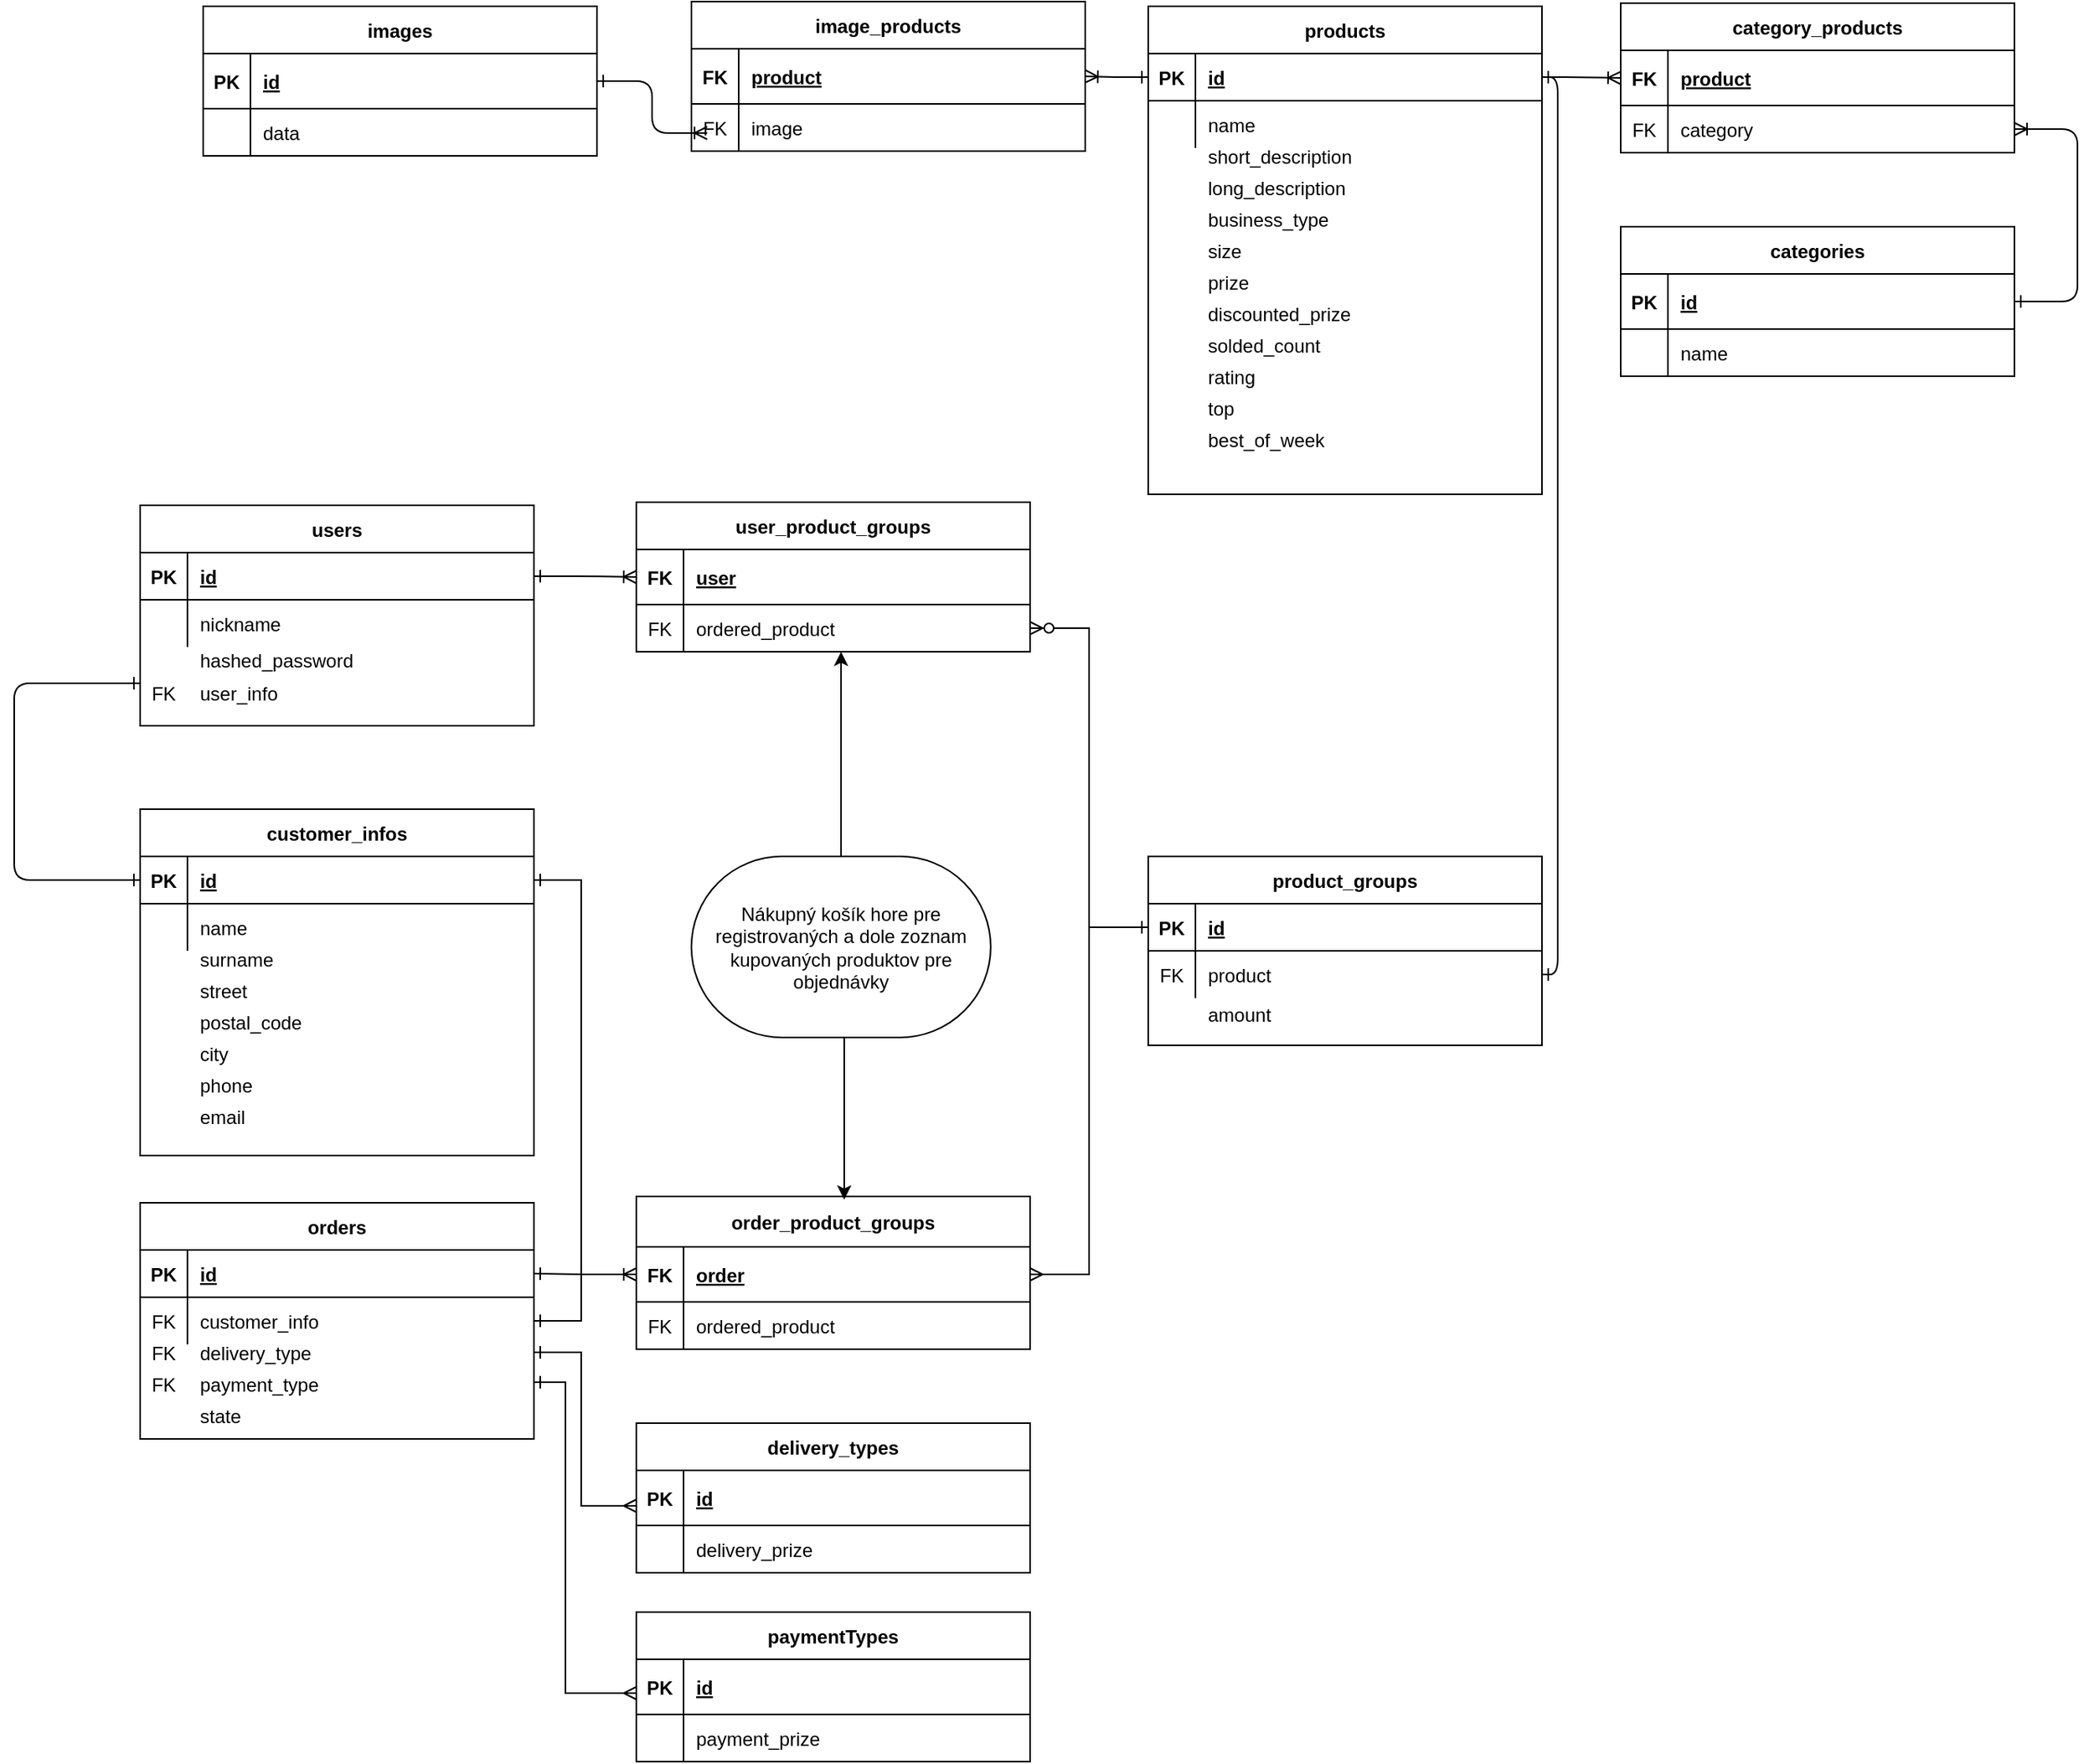 <mxfile version="15.7.0" type="device"><diagram id="R2lEEEUBdFMjLlhIrx00" name="Page-1"><mxGraphModel dx="1662" dy="1805" grid="1" gridSize="10" guides="1" tooltips="1" connect="1" arrows="1" fold="1" page="1" pageScale="1" pageWidth="850" pageHeight="1100" math="0" shadow="0" extFonts="Permanent Marker^https://fonts.googleapis.com/css?family=Permanent+Marker"><root><mxCell id="0"/><mxCell id="1" parent="0"/><mxCell id="MlKI-PY4w5J5427PqPqu-26" value="" style="edgeStyle=elbowEdgeStyle;endArrow=ERoneToMany;startArrow=ERone;endFill=0;startFill=0;exitX=1;exitY=0.5;exitDx=0;exitDy=0;entryX=0;entryY=0.5;entryDx=0;entryDy=0;" parent="1" source="C-vyLk0tnHw3VtMMgP7b-24" target="MlKI-PY4w5J5427PqPqu-107" edge="1"><mxGeometry width="100" height="100" relative="1" as="geometry"><mxPoint x="400" y="280" as="sourcePoint"/><mxPoint x="370" y="330" as="targetPoint"/></mxGeometry></mxCell><mxCell id="MlKI-PY4w5J5427PqPqu-77" value="" style="group" parent="1" vertex="1" connectable="0"><mxGeometry x="790" y="-160" width="470" height="355" as="geometry"/></mxCell><mxCell id="MlKI-PY4w5J5427PqPqu-37" value="products" style="shape=table;startSize=30;container=1;collapsible=1;childLayout=tableLayout;fixedRows=1;rowLines=0;fontStyle=1;align=center;resizeLast=1;" parent="MlKI-PY4w5J5427PqPqu-77" vertex="1"><mxGeometry width="250" height="310" as="geometry"/></mxCell><mxCell id="MlKI-PY4w5J5427PqPqu-38" value="" style="shape=partialRectangle;collapsible=0;dropTarget=0;pointerEvents=0;fillColor=none;points=[[0,0.5],[1,0.5]];portConstraint=eastwest;top=0;left=0;right=0;bottom=1;" parent="MlKI-PY4w5J5427PqPqu-37" vertex="1"><mxGeometry y="30" width="250" height="30" as="geometry"/></mxCell><mxCell id="MlKI-PY4w5J5427PqPqu-39" value="PK" style="shape=partialRectangle;overflow=hidden;connectable=0;fillColor=none;top=0;left=0;bottom=0;right=0;fontStyle=1;" parent="MlKI-PY4w5J5427PqPqu-38" vertex="1"><mxGeometry width="30" height="30" as="geometry"><mxRectangle width="30" height="30" as="alternateBounds"/></mxGeometry></mxCell><mxCell id="MlKI-PY4w5J5427PqPqu-40" value="id" style="shape=partialRectangle;overflow=hidden;connectable=0;fillColor=none;top=0;left=0;bottom=0;right=0;align=left;spacingLeft=6;fontStyle=5;" parent="MlKI-PY4w5J5427PqPqu-38" vertex="1"><mxGeometry x="30" width="220" height="30" as="geometry"><mxRectangle width="220" height="30" as="alternateBounds"/></mxGeometry></mxCell><mxCell id="MlKI-PY4w5J5427PqPqu-41" value="" style="shape=partialRectangle;collapsible=0;dropTarget=0;pointerEvents=0;fillColor=none;points=[[0,0.5],[1,0.5]];portConstraint=eastwest;top=0;left=0;right=0;bottom=0;" parent="MlKI-PY4w5J5427PqPqu-37" vertex="1"><mxGeometry y="60" width="250" height="30" as="geometry"/></mxCell><mxCell id="MlKI-PY4w5J5427PqPqu-42" value="" style="shape=partialRectangle;overflow=hidden;connectable=0;fillColor=none;top=0;left=0;bottom=0;right=0;" parent="MlKI-PY4w5J5427PqPqu-41" vertex="1"><mxGeometry width="30" height="30" as="geometry"><mxRectangle width="30" height="30" as="alternateBounds"/></mxGeometry></mxCell><mxCell id="MlKI-PY4w5J5427PqPqu-43" value="name" style="shape=partialRectangle;overflow=hidden;connectable=0;fillColor=none;top=0;left=0;bottom=0;right=0;align=left;spacingLeft=6;" parent="MlKI-PY4w5J5427PqPqu-41" vertex="1"><mxGeometry x="30" width="220" height="30" as="geometry"><mxRectangle width="220" height="30" as="alternateBounds"/></mxGeometry></mxCell><mxCell id="MlKI-PY4w5J5427PqPqu-44" value="" style="shape=partialRectangle;collapsible=0;dropTarget=0;pointerEvents=0;fillColor=none;points=[[0,0.5],[1,0.5]];portConstraint=eastwest;top=0;left=0;right=0;bottom=0;" parent="MlKI-PY4w5J5427PqPqu-77" vertex="1"><mxGeometry y="80" width="250" height="30" as="geometry"/></mxCell><mxCell id="MlKI-PY4w5J5427PqPqu-45" value="" style="shape=partialRectangle;overflow=hidden;connectable=0;fillColor=none;top=0;left=0;bottom=0;right=0;" parent="MlKI-PY4w5J5427PqPqu-44" vertex="1"><mxGeometry width="30" height="30" as="geometry"><mxRectangle width="30" height="30" as="alternateBounds"/></mxGeometry></mxCell><mxCell id="MlKI-PY4w5J5427PqPqu-46" value="short_description" style="shape=partialRectangle;overflow=hidden;connectable=0;fillColor=none;top=0;left=0;bottom=0;right=0;align=left;spacingLeft=6;" parent="MlKI-PY4w5J5427PqPqu-44" vertex="1"><mxGeometry x="30" width="220" height="30" as="geometry"><mxRectangle width="220" height="30" as="alternateBounds"/></mxGeometry></mxCell><mxCell id="MlKI-PY4w5J5427PqPqu-47" value="" style="shape=partialRectangle;collapsible=0;dropTarget=0;pointerEvents=0;fillColor=none;points=[[0,0.5],[1,0.5]];portConstraint=eastwest;top=0;left=0;right=0;bottom=0;" parent="MlKI-PY4w5J5427PqPqu-77" vertex="1"><mxGeometry y="100" width="250" height="30" as="geometry"/></mxCell><mxCell id="MlKI-PY4w5J5427PqPqu-48" value="" style="shape=partialRectangle;overflow=hidden;connectable=0;fillColor=none;top=0;left=0;bottom=0;right=0;" parent="MlKI-PY4w5J5427PqPqu-47" vertex="1"><mxGeometry width="30" height="30" as="geometry"><mxRectangle width="30" height="30" as="alternateBounds"/></mxGeometry></mxCell><mxCell id="MlKI-PY4w5J5427PqPqu-49" value="long_description" style="shape=partialRectangle;overflow=hidden;connectable=0;fillColor=none;top=0;left=0;bottom=0;right=0;align=left;spacingLeft=6;" parent="MlKI-PY4w5J5427PqPqu-47" vertex="1"><mxGeometry x="30" width="220" height="30" as="geometry"><mxRectangle width="220" height="30" as="alternateBounds"/></mxGeometry></mxCell><mxCell id="MlKI-PY4w5J5427PqPqu-50" value="" style="shape=partialRectangle;collapsible=0;dropTarget=0;pointerEvents=0;fillColor=none;points=[[0,0.5],[1,0.5]];portConstraint=eastwest;top=0;left=0;right=0;bottom=0;" parent="MlKI-PY4w5J5427PqPqu-77" vertex="1"><mxGeometry y="120" width="250" height="30" as="geometry"/></mxCell><mxCell id="MlKI-PY4w5J5427PqPqu-51" value="" style="shape=partialRectangle;overflow=hidden;connectable=0;fillColor=none;top=0;left=0;bottom=0;right=0;" parent="MlKI-PY4w5J5427PqPqu-50" vertex="1"><mxGeometry width="30" height="30" as="geometry"><mxRectangle width="30" height="30" as="alternateBounds"/></mxGeometry></mxCell><mxCell id="MlKI-PY4w5J5427PqPqu-52" value="business_type" style="shape=partialRectangle;overflow=hidden;connectable=0;fillColor=none;top=0;left=0;bottom=0;right=0;align=left;spacingLeft=6;" parent="MlKI-PY4w5J5427PqPqu-50" vertex="1"><mxGeometry x="30" width="220" height="30" as="geometry"><mxRectangle width="220" height="30" as="alternateBounds"/></mxGeometry></mxCell><mxCell id="MlKI-PY4w5J5427PqPqu-53" value="" style="shape=partialRectangle;collapsible=0;dropTarget=0;pointerEvents=0;fillColor=none;points=[[0,0.5],[1,0.5]];portConstraint=eastwest;top=0;left=0;right=0;bottom=0;" parent="MlKI-PY4w5J5427PqPqu-77" vertex="1"><mxGeometry y="140" width="250" height="30" as="geometry"/></mxCell><mxCell id="MlKI-PY4w5J5427PqPqu-54" value="" style="shape=partialRectangle;overflow=hidden;connectable=0;fillColor=none;top=0;left=0;bottom=0;right=0;" parent="MlKI-PY4w5J5427PqPqu-53" vertex="1"><mxGeometry width="30" height="30" as="geometry"><mxRectangle width="30" height="30" as="alternateBounds"/></mxGeometry></mxCell><mxCell id="MlKI-PY4w5J5427PqPqu-55" value="size" style="shape=partialRectangle;overflow=hidden;connectable=0;fillColor=none;top=0;left=0;bottom=0;right=0;align=left;spacingLeft=6;" parent="MlKI-PY4w5J5427PqPqu-53" vertex="1"><mxGeometry x="30" width="220" height="30" as="geometry"><mxRectangle width="220" height="30" as="alternateBounds"/></mxGeometry></mxCell><mxCell id="MlKI-PY4w5J5427PqPqu-56" value="" style="shape=partialRectangle;collapsible=0;dropTarget=0;pointerEvents=0;fillColor=none;points=[[0,0.5],[1,0.5]];portConstraint=eastwest;top=0;left=0;right=0;bottom=0;" parent="MlKI-PY4w5J5427PqPqu-77" vertex="1"><mxGeometry y="160" width="250" height="30" as="geometry"/></mxCell><mxCell id="MlKI-PY4w5J5427PqPqu-57" value="" style="shape=partialRectangle;overflow=hidden;connectable=0;fillColor=none;top=0;left=0;bottom=0;right=0;" parent="MlKI-PY4w5J5427PqPqu-56" vertex="1"><mxGeometry width="30" height="30" as="geometry"><mxRectangle width="30" height="30" as="alternateBounds"/></mxGeometry></mxCell><mxCell id="MlKI-PY4w5J5427PqPqu-58" value="prize" style="shape=partialRectangle;overflow=hidden;connectable=0;fillColor=none;top=0;left=0;bottom=0;right=0;align=left;spacingLeft=6;" parent="MlKI-PY4w5J5427PqPqu-56" vertex="1"><mxGeometry x="30" width="220" height="30" as="geometry"><mxRectangle width="220" height="30" as="alternateBounds"/></mxGeometry></mxCell><mxCell id="MlKI-PY4w5J5427PqPqu-59" value="" style="shape=partialRectangle;collapsible=0;dropTarget=0;pointerEvents=0;fillColor=none;points=[[0,0.5],[1,0.5]];portConstraint=eastwest;top=0;left=0;right=0;bottom=0;" parent="MlKI-PY4w5J5427PqPqu-77" vertex="1"><mxGeometry y="180" width="250" height="30" as="geometry"/></mxCell><mxCell id="MlKI-PY4w5J5427PqPqu-60" value="" style="shape=partialRectangle;overflow=hidden;connectable=0;fillColor=none;top=0;left=0;bottom=0;right=0;" parent="MlKI-PY4w5J5427PqPqu-59" vertex="1"><mxGeometry width="30" height="30" as="geometry"><mxRectangle width="30" height="30" as="alternateBounds"/></mxGeometry></mxCell><mxCell id="MlKI-PY4w5J5427PqPqu-61" value="discounted_prize" style="shape=partialRectangle;overflow=hidden;connectable=0;fillColor=none;top=0;left=0;bottom=0;right=0;align=left;spacingLeft=6;" parent="MlKI-PY4w5J5427PqPqu-59" vertex="1"><mxGeometry x="30" width="220" height="30" as="geometry"><mxRectangle width="220" height="30" as="alternateBounds"/></mxGeometry></mxCell><mxCell id="MlKI-PY4w5J5427PqPqu-62" value="" style="shape=partialRectangle;collapsible=0;dropTarget=0;pointerEvents=0;fillColor=none;points=[[0,0.5],[1,0.5]];portConstraint=eastwest;top=0;left=0;right=0;bottom=0;" parent="MlKI-PY4w5J5427PqPqu-77" vertex="1"><mxGeometry y="200" width="250" height="30" as="geometry"/></mxCell><mxCell id="MlKI-PY4w5J5427PqPqu-63" value="" style="shape=partialRectangle;overflow=hidden;connectable=0;fillColor=none;top=0;left=0;bottom=0;right=0;" parent="MlKI-PY4w5J5427PqPqu-62" vertex="1"><mxGeometry width="30" height="30" as="geometry"><mxRectangle width="30" height="30" as="alternateBounds"/></mxGeometry></mxCell><mxCell id="MlKI-PY4w5J5427PqPqu-64" value="solded_count" style="shape=partialRectangle;overflow=hidden;connectable=0;fillColor=none;top=0;left=0;bottom=0;right=0;align=left;spacingLeft=6;" parent="MlKI-PY4w5J5427PqPqu-62" vertex="1"><mxGeometry x="30" width="220" height="30" as="geometry"><mxRectangle width="220" height="30" as="alternateBounds"/></mxGeometry></mxCell><mxCell id="MlKI-PY4w5J5427PqPqu-65" value="" style="shape=partialRectangle;collapsible=0;dropTarget=0;pointerEvents=0;fillColor=none;points=[[0,0.5],[1,0.5]];portConstraint=eastwest;top=0;left=0;right=0;bottom=0;" parent="MlKI-PY4w5J5427PqPqu-77" vertex="1"><mxGeometry y="220" width="250" height="30" as="geometry"/></mxCell><mxCell id="MlKI-PY4w5J5427PqPqu-66" value="" style="shape=partialRectangle;overflow=hidden;connectable=0;fillColor=none;top=0;left=0;bottom=0;right=0;" parent="MlKI-PY4w5J5427PqPqu-65" vertex="1"><mxGeometry width="30" height="30" as="geometry"><mxRectangle width="30" height="30" as="alternateBounds"/></mxGeometry></mxCell><mxCell id="MlKI-PY4w5J5427PqPqu-67" value="rating" style="shape=partialRectangle;overflow=hidden;connectable=0;fillColor=none;top=0;left=0;bottom=0;right=0;align=left;spacingLeft=6;" parent="MlKI-PY4w5J5427PqPqu-65" vertex="1"><mxGeometry x="30" width="220" height="30" as="geometry"><mxRectangle width="220" height="30" as="alternateBounds"/></mxGeometry></mxCell><mxCell id="MlKI-PY4w5J5427PqPqu-68" value="" style="shape=partialRectangle;collapsible=0;dropTarget=0;pointerEvents=0;fillColor=none;points=[[0,0.5],[1,0.5]];portConstraint=eastwest;top=0;left=0;right=0;bottom=0;" parent="MlKI-PY4w5J5427PqPqu-77" vertex="1"><mxGeometry y="240" width="250" height="30" as="geometry"/></mxCell><mxCell id="MlKI-PY4w5J5427PqPqu-69" value="" style="shape=partialRectangle;overflow=hidden;connectable=0;fillColor=none;top=0;left=0;bottom=0;right=0;" parent="MlKI-PY4w5J5427PqPqu-68" vertex="1"><mxGeometry width="30" height="30" as="geometry"><mxRectangle width="30" height="30" as="alternateBounds"/></mxGeometry></mxCell><mxCell id="MlKI-PY4w5J5427PqPqu-70" value="top" style="shape=partialRectangle;overflow=hidden;connectable=0;fillColor=none;top=0;left=0;bottom=0;right=0;align=left;spacingLeft=6;" parent="MlKI-PY4w5J5427PqPqu-68" vertex="1"><mxGeometry x="30" width="220" height="30" as="geometry"><mxRectangle width="220" height="30" as="alternateBounds"/></mxGeometry></mxCell><mxCell id="MlKI-PY4w5J5427PqPqu-71" value="" style="shape=partialRectangle;collapsible=0;dropTarget=0;pointerEvents=0;fillColor=none;points=[[0,0.5],[1,0.5]];portConstraint=eastwest;top=0;left=0;right=0;bottom=0;" parent="MlKI-PY4w5J5427PqPqu-77" vertex="1"><mxGeometry y="260" width="250" height="30" as="geometry"/></mxCell><mxCell id="MlKI-PY4w5J5427PqPqu-72" value="" style="shape=partialRectangle;overflow=hidden;connectable=0;fillColor=none;top=0;left=0;bottom=0;right=0;" parent="MlKI-PY4w5J5427PqPqu-71" vertex="1"><mxGeometry width="30" height="30" as="geometry"><mxRectangle width="30" height="30" as="alternateBounds"/></mxGeometry></mxCell><mxCell id="MlKI-PY4w5J5427PqPqu-73" value="best_of_week" style="shape=partialRectangle;overflow=hidden;connectable=0;fillColor=none;top=0;left=0;bottom=0;right=0;align=left;spacingLeft=6;" parent="MlKI-PY4w5J5427PqPqu-71" vertex="1"><mxGeometry x="30" width="220" height="30" as="geometry"><mxRectangle width="220" height="30" as="alternateBounds"/></mxGeometry></mxCell><mxCell id="MlKI-PY4w5J5427PqPqu-78" value="" style="group" parent="1" vertex="1" connectable="0"><mxGeometry x="150" y="350" width="250" height="220" as="geometry"/></mxCell><mxCell id="MlKI-PY4w5J5427PqPqu-1" value="customer_infos" style="shape=table;startSize=30;container=1;collapsible=1;childLayout=tableLayout;fixedRows=1;rowLines=0;fontStyle=1;align=center;resizeLast=1;" parent="MlKI-PY4w5J5427PqPqu-78" vertex="1"><mxGeometry width="250" height="220" as="geometry"/></mxCell><mxCell id="MlKI-PY4w5J5427PqPqu-2" value="" style="shape=partialRectangle;collapsible=0;dropTarget=0;pointerEvents=0;fillColor=none;points=[[0,0.5],[1,0.5]];portConstraint=eastwest;top=0;left=0;right=0;bottom=1;" parent="MlKI-PY4w5J5427PqPqu-1" vertex="1"><mxGeometry y="30" width="250" height="30" as="geometry"/></mxCell><mxCell id="MlKI-PY4w5J5427PqPqu-3" value="PK" style="shape=partialRectangle;overflow=hidden;connectable=0;fillColor=none;top=0;left=0;bottom=0;right=0;fontStyle=1;" parent="MlKI-PY4w5J5427PqPqu-2" vertex="1"><mxGeometry width="30" height="30" as="geometry"><mxRectangle width="30" height="30" as="alternateBounds"/></mxGeometry></mxCell><mxCell id="MlKI-PY4w5J5427PqPqu-4" value="id" style="shape=partialRectangle;overflow=hidden;connectable=0;fillColor=none;top=0;left=0;bottom=0;right=0;align=left;spacingLeft=6;fontStyle=5;" parent="MlKI-PY4w5J5427PqPqu-2" vertex="1"><mxGeometry x="30" width="220" height="30" as="geometry"><mxRectangle width="220" height="30" as="alternateBounds"/></mxGeometry></mxCell><mxCell id="MlKI-PY4w5J5427PqPqu-5" value="" style="shape=partialRectangle;collapsible=0;dropTarget=0;pointerEvents=0;fillColor=none;points=[[0,0.5],[1,0.5]];portConstraint=eastwest;top=0;left=0;right=0;bottom=0;" parent="MlKI-PY4w5J5427PqPqu-1" vertex="1"><mxGeometry y="60" width="250" height="30" as="geometry"/></mxCell><mxCell id="MlKI-PY4w5J5427PqPqu-6" value="" style="shape=partialRectangle;overflow=hidden;connectable=0;fillColor=none;top=0;left=0;bottom=0;right=0;" parent="MlKI-PY4w5J5427PqPqu-5" vertex="1"><mxGeometry width="30" height="30" as="geometry"><mxRectangle width="30" height="30" as="alternateBounds"/></mxGeometry></mxCell><mxCell id="MlKI-PY4w5J5427PqPqu-7" value="name" style="shape=partialRectangle;overflow=hidden;connectable=0;fillColor=none;top=0;left=0;bottom=0;right=0;align=left;spacingLeft=6;" parent="MlKI-PY4w5J5427PqPqu-5" vertex="1"><mxGeometry x="30" width="220" height="30" as="geometry"><mxRectangle width="220" height="30" as="alternateBounds"/></mxGeometry></mxCell><mxCell id="MlKI-PY4w5J5427PqPqu-8" value="surname" style="shape=partialRectangle;overflow=hidden;connectable=0;fillColor=none;top=0;left=0;bottom=0;right=0;align=left;spacingLeft=6;" parent="MlKI-PY4w5J5427PqPqu-78" vertex="1"><mxGeometry x="30" y="80" width="220" height="30" as="geometry"><mxRectangle width="220" height="30" as="alternateBounds"/></mxGeometry></mxCell><mxCell id="MlKI-PY4w5J5427PqPqu-9" value="street" style="shape=partialRectangle;overflow=hidden;connectable=0;fillColor=none;top=0;left=0;bottom=0;right=0;align=left;spacingLeft=6;" parent="MlKI-PY4w5J5427PqPqu-78" vertex="1"><mxGeometry x="30" y="100" width="220" height="30" as="geometry"><mxRectangle width="220" height="30" as="alternateBounds"/></mxGeometry></mxCell><mxCell id="MlKI-PY4w5J5427PqPqu-10" value="postal_code" style="shape=partialRectangle;overflow=hidden;connectable=0;fillColor=none;top=0;left=0;bottom=0;right=0;align=left;spacingLeft=6;" parent="MlKI-PY4w5J5427PqPqu-78" vertex="1"><mxGeometry x="30" y="120" width="220" height="30" as="geometry"><mxRectangle width="220" height="30" as="alternateBounds"/></mxGeometry></mxCell><mxCell id="MlKI-PY4w5J5427PqPqu-11" value="city" style="shape=partialRectangle;overflow=hidden;connectable=0;fillColor=none;top=0;left=0;bottom=0;right=0;align=left;spacingLeft=6;" parent="MlKI-PY4w5J5427PqPqu-78" vertex="1"><mxGeometry x="30" y="140" width="220" height="30" as="geometry"><mxRectangle width="220" height="30" as="alternateBounds"/></mxGeometry></mxCell><mxCell id="MlKI-PY4w5J5427PqPqu-12" value="phone" style="shape=partialRectangle;overflow=hidden;connectable=0;fillColor=none;top=0;left=0;bottom=0;right=0;align=left;spacingLeft=6;" parent="MlKI-PY4w5J5427PqPqu-78" vertex="1"><mxGeometry x="30" y="160" width="220" height="30" as="geometry"><mxRectangle width="220" height="30" as="alternateBounds"/></mxGeometry></mxCell><mxCell id="MlKI-PY4w5J5427PqPqu-13" value="email" style="shape=partialRectangle;overflow=hidden;connectable=0;fillColor=none;top=0;left=0;bottom=0;right=0;align=left;spacingLeft=6;" parent="MlKI-PY4w5J5427PqPqu-78" vertex="1"><mxGeometry x="30" y="180" width="220" height="30" as="geometry"><mxRectangle width="220" height="30" as="alternateBounds"/></mxGeometry></mxCell><mxCell id="MlKI-PY4w5J5427PqPqu-79" value="" style="group" parent="1" vertex="1" connectable="0"><mxGeometry x="150" y="157" width="250" height="170" as="geometry"/></mxCell><mxCell id="C-vyLk0tnHw3VtMMgP7b-23" value="users" style="shape=table;startSize=30;container=1;collapsible=1;childLayout=tableLayout;fixedRows=1;rowLines=0;fontStyle=1;align=center;resizeLast=1;" parent="MlKI-PY4w5J5427PqPqu-79" vertex="1"><mxGeometry width="250" height="140" as="geometry"/></mxCell><mxCell id="C-vyLk0tnHw3VtMMgP7b-24" value="" style="shape=partialRectangle;collapsible=0;dropTarget=0;pointerEvents=0;fillColor=none;points=[[0,0.5],[1,0.5]];portConstraint=eastwest;top=0;left=0;right=0;bottom=1;" parent="C-vyLk0tnHw3VtMMgP7b-23" vertex="1"><mxGeometry y="30" width="250" height="30" as="geometry"/></mxCell><mxCell id="C-vyLk0tnHw3VtMMgP7b-25" value="PK" style="shape=partialRectangle;overflow=hidden;connectable=0;fillColor=none;top=0;left=0;bottom=0;right=0;fontStyle=1;" parent="C-vyLk0tnHw3VtMMgP7b-24" vertex="1"><mxGeometry width="30" height="30" as="geometry"><mxRectangle width="30" height="30" as="alternateBounds"/></mxGeometry></mxCell><mxCell id="C-vyLk0tnHw3VtMMgP7b-26" value="id" style="shape=partialRectangle;overflow=hidden;connectable=0;fillColor=none;top=0;left=0;bottom=0;right=0;align=left;spacingLeft=6;fontStyle=5;" parent="C-vyLk0tnHw3VtMMgP7b-24" vertex="1"><mxGeometry x="30" width="220" height="30" as="geometry"><mxRectangle width="220" height="30" as="alternateBounds"/></mxGeometry></mxCell><mxCell id="C-vyLk0tnHw3VtMMgP7b-27" value="" style="shape=partialRectangle;collapsible=0;dropTarget=0;pointerEvents=0;fillColor=none;points=[[0,0.5],[1,0.5]];portConstraint=eastwest;top=0;left=0;right=0;bottom=0;" parent="C-vyLk0tnHw3VtMMgP7b-23" vertex="1"><mxGeometry y="60" width="250" height="30" as="geometry"/></mxCell><mxCell id="C-vyLk0tnHw3VtMMgP7b-28" value="" style="shape=partialRectangle;overflow=hidden;connectable=0;fillColor=none;top=0;left=0;bottom=0;right=0;" parent="C-vyLk0tnHw3VtMMgP7b-27" vertex="1"><mxGeometry width="30" height="30" as="geometry"><mxRectangle width="30" height="30" as="alternateBounds"/></mxGeometry></mxCell><mxCell id="C-vyLk0tnHw3VtMMgP7b-29" value="nickname" style="shape=partialRectangle;overflow=hidden;connectable=0;fillColor=none;top=0;left=0;bottom=0;right=0;align=left;spacingLeft=6;" parent="C-vyLk0tnHw3VtMMgP7b-27" vertex="1"><mxGeometry x="30" width="220" height="30" as="geometry"><mxRectangle width="220" height="30" as="alternateBounds"/></mxGeometry></mxCell><mxCell id="MlKI-PY4w5J5427PqPqu-14" value="hashed_password" style="shape=partialRectangle;overflow=hidden;connectable=0;fillColor=none;top=0;left=0;bottom=0;right=0;align=left;spacingLeft=6;" parent="MlKI-PY4w5J5427PqPqu-79" vertex="1"><mxGeometry x="30" y="83" width="220" height="30" as="geometry"><mxRectangle width="220" height="30" as="alternateBounds"/></mxGeometry></mxCell><mxCell id="MlKI-PY4w5J5427PqPqu-15" value="user_info" style="shape=partialRectangle;overflow=hidden;connectable=0;fillColor=none;top=0;left=0;bottom=0;right=0;align=left;spacingLeft=6;" parent="MlKI-PY4w5J5427PqPqu-79" vertex="1"><mxGeometry x="30" y="104" width="220" height="30" as="geometry"><mxRectangle width="220" height="30" as="alternateBounds"/></mxGeometry></mxCell><mxCell id="MlKI-PY4w5J5427PqPqu-17" value="FK" style="shape=partialRectangle;overflow=hidden;connectable=0;fillColor=none;top=0;left=0;bottom=0;right=0;" parent="MlKI-PY4w5J5427PqPqu-79" vertex="1"><mxGeometry y="104" width="30" height="30" as="geometry"><mxRectangle width="30" height="30" as="alternateBounds"/></mxGeometry></mxCell><mxCell id="MlKI-PY4w5J5427PqPqu-82" value="" style="edgeStyle=orthogonalEdgeStyle;endArrow=ERone;startArrow=ERone;endFill=0;startFill=0;entryX=1;entryY=0.5;entryDx=0;entryDy=0;exitX=1;exitY=0.5;exitDx=0;exitDy=0;" parent="1" source="MlKI-PY4w5J5427PqPqu-31" target="MlKI-PY4w5J5427PqPqu-38" edge="1"><mxGeometry width="100" height="100" relative="1" as="geometry"><mxPoint x="1394" y="340" as="sourcePoint"/><mxPoint x="1120" y="280" as="targetPoint"/></mxGeometry></mxCell><mxCell id="MlKI-PY4w5J5427PqPqu-83" value="" style="group" parent="1" vertex="1" connectable="0"><mxGeometry x="150" y="570" width="260" height="240" as="geometry"/></mxCell><mxCell id="MlKI-PY4w5J5427PqPqu-84" value="orders" style="shape=table;startSize=30;container=1;collapsible=1;childLayout=tableLayout;fixedRows=1;rowLines=0;fontStyle=1;align=center;resizeLast=1;" parent="MlKI-PY4w5J5427PqPqu-83" vertex="1"><mxGeometry y="30" width="250" height="150" as="geometry"/></mxCell><mxCell id="MlKI-PY4w5J5427PqPqu-85" value="" style="shape=partialRectangle;collapsible=0;dropTarget=0;pointerEvents=0;fillColor=none;points=[[0,0.5],[1,0.5]];portConstraint=eastwest;top=0;left=0;right=0;bottom=1;" parent="MlKI-PY4w5J5427PqPqu-84" vertex="1"><mxGeometry y="30" width="250" height="30" as="geometry"/></mxCell><mxCell id="MlKI-PY4w5J5427PqPqu-86" value="PK" style="shape=partialRectangle;overflow=hidden;connectable=0;fillColor=none;top=0;left=0;bottom=0;right=0;fontStyle=1;" parent="MlKI-PY4w5J5427PqPqu-85" vertex="1"><mxGeometry width="30" height="30" as="geometry"><mxRectangle width="30" height="30" as="alternateBounds"/></mxGeometry></mxCell><mxCell id="MlKI-PY4w5J5427PqPqu-87" value="id" style="shape=partialRectangle;overflow=hidden;connectable=0;fillColor=none;top=0;left=0;bottom=0;right=0;align=left;spacingLeft=6;fontStyle=5;" parent="MlKI-PY4w5J5427PqPqu-85" vertex="1"><mxGeometry x="30" width="220" height="30" as="geometry"><mxRectangle width="220" height="30" as="alternateBounds"/></mxGeometry></mxCell><mxCell id="MlKI-PY4w5J5427PqPqu-88" value="" style="shape=partialRectangle;collapsible=0;dropTarget=0;pointerEvents=0;fillColor=none;points=[[0,0.5],[1,0.5]];portConstraint=eastwest;top=0;left=0;right=0;bottom=0;" parent="MlKI-PY4w5J5427PqPqu-84" vertex="1"><mxGeometry y="60" width="250" height="30" as="geometry"/></mxCell><mxCell id="MlKI-PY4w5J5427PqPqu-89" value="FK" style="shape=partialRectangle;overflow=hidden;connectable=0;fillColor=none;top=0;left=0;bottom=0;right=0;" parent="MlKI-PY4w5J5427PqPqu-88" vertex="1"><mxGeometry width="30" height="30" as="geometry"><mxRectangle width="30" height="30" as="alternateBounds"/></mxGeometry></mxCell><mxCell id="MlKI-PY4w5J5427PqPqu-90" value="customer_info" style="shape=partialRectangle;overflow=hidden;connectable=0;fillColor=none;top=0;left=0;bottom=0;right=0;align=left;spacingLeft=6;" parent="MlKI-PY4w5J5427PqPqu-88" vertex="1"><mxGeometry x="30" width="220" height="30" as="geometry"><mxRectangle width="220" height="30" as="alternateBounds"/></mxGeometry></mxCell><mxCell id="MlKI-PY4w5J5427PqPqu-98" value="delivery_type" style="shape=partialRectangle;overflow=hidden;connectable=0;fillColor=none;top=0;left=0;bottom=0;right=0;align=left;spacingLeft=6;" parent="MlKI-PY4w5J5427PqPqu-83" vertex="1"><mxGeometry x="30" y="110" width="220" height="30" as="geometry"><mxRectangle width="220" height="30" as="alternateBounds"/></mxGeometry></mxCell><mxCell id="MlKI-PY4w5J5427PqPqu-100" value="payment_type" style="shape=partialRectangle;overflow=hidden;connectable=0;fillColor=none;top=0;left=0;bottom=0;right=0;align=left;spacingLeft=6;" parent="MlKI-PY4w5J5427PqPqu-83" vertex="1"><mxGeometry x="30" y="130" width="220" height="30" as="geometry"><mxRectangle width="220" height="30" as="alternateBounds"/></mxGeometry></mxCell><mxCell id="MlKI-PY4w5J5427PqPqu-105" value="state" style="shape=partialRectangle;overflow=hidden;connectable=0;fillColor=none;top=0;left=0;bottom=0;right=0;align=left;spacingLeft=6;" parent="MlKI-PY4w5J5427PqPqu-83" vertex="1"><mxGeometry x="30" y="150" width="220" height="30" as="geometry"><mxRectangle width="220" height="30" as="alternateBounds"/></mxGeometry></mxCell><mxCell id="MlKI-PY4w5J5427PqPqu-141" value="FK" style="shape=partialRectangle;overflow=hidden;connectable=0;fillColor=none;top=0;left=0;bottom=0;right=0;" parent="MlKI-PY4w5J5427PqPqu-83" vertex="1"><mxGeometry y="110" width="30" height="30" as="geometry"><mxRectangle width="30" height="30" as="alternateBounds"/></mxGeometry></mxCell><mxCell id="MlKI-PY4w5J5427PqPqu-142" value="FK" style="shape=partialRectangle;overflow=hidden;connectable=0;fillColor=none;top=0;left=0;bottom=0;right=0;" parent="MlKI-PY4w5J5427PqPqu-83" vertex="1"><mxGeometry y="130" width="30" height="30" as="geometry"><mxRectangle width="30" height="30" as="alternateBounds"/></mxGeometry></mxCell><mxCell id="MlKI-PY4w5J5427PqPqu-96" style="edgeStyle=orthogonalEdgeStyle;rounded=0;orthogonalLoop=1;jettySize=auto;html=1;exitX=1;exitY=0.5;exitDx=0;exitDy=0;entryX=1;entryY=0.5;entryDx=0;entryDy=0;endArrow=ERone;endFill=0;startArrow=ERone;startFill=0;" parent="1" source="MlKI-PY4w5J5427PqPqu-88" target="MlKI-PY4w5J5427PqPqu-2" edge="1"><mxGeometry relative="1" as="geometry"><Array as="points"><mxPoint x="430" y="675"/><mxPoint x="430" y="395"/></Array></mxGeometry></mxCell><mxCell id="MlKI-PY4w5J5427PqPqu-106" value="user_product_groups" style="shape=table;startSize=30;container=1;collapsible=1;childLayout=tableLayout;fixedRows=1;rowLines=0;fontStyle=1;align=center;resizeLast=1;" parent="1" vertex="1"><mxGeometry x="465" y="155" width="250" height="95" as="geometry"/></mxCell><mxCell id="MlKI-PY4w5J5427PqPqu-107" value="" style="shape=partialRectangle;collapsible=0;dropTarget=0;pointerEvents=0;fillColor=none;points=[[0,0.5],[1,0.5]];portConstraint=eastwest;top=0;left=0;right=0;bottom=1;" parent="MlKI-PY4w5J5427PqPqu-106" vertex="1"><mxGeometry y="30" width="250" height="35" as="geometry"/></mxCell><mxCell id="MlKI-PY4w5J5427PqPqu-108" value="FK" style="shape=partialRectangle;overflow=hidden;connectable=0;fillColor=none;top=0;left=0;bottom=0;right=0;fontStyle=1;" parent="MlKI-PY4w5J5427PqPqu-107" vertex="1"><mxGeometry width="30" height="35" as="geometry"><mxRectangle width="30" height="35" as="alternateBounds"/></mxGeometry></mxCell><mxCell id="MlKI-PY4w5J5427PqPqu-109" value="user" style="shape=partialRectangle;overflow=hidden;connectable=0;fillColor=none;top=0;left=0;bottom=0;right=0;align=left;spacingLeft=6;fontStyle=5;" parent="MlKI-PY4w5J5427PqPqu-107" vertex="1"><mxGeometry x="30" width="220" height="35" as="geometry"><mxRectangle width="220" height="35" as="alternateBounds"/></mxGeometry></mxCell><mxCell id="MlKI-PY4w5J5427PqPqu-110" value="" style="shape=partialRectangle;collapsible=0;dropTarget=0;pointerEvents=0;fillColor=none;points=[[0,0.5],[1,0.5]];portConstraint=eastwest;top=0;left=0;right=0;bottom=0;" parent="MlKI-PY4w5J5427PqPqu-106" vertex="1"><mxGeometry y="65" width="250" height="30" as="geometry"/></mxCell><mxCell id="MlKI-PY4w5J5427PqPqu-111" value="FK" style="shape=partialRectangle;overflow=hidden;connectable=0;fillColor=none;top=0;left=0;bottom=0;right=0;" parent="MlKI-PY4w5J5427PqPqu-110" vertex="1"><mxGeometry width="30" height="30" as="geometry"><mxRectangle width="30" height="30" as="alternateBounds"/></mxGeometry></mxCell><mxCell id="MlKI-PY4w5J5427PqPqu-112" value="ordered_product" style="shape=partialRectangle;overflow=hidden;connectable=0;fillColor=none;top=0;left=0;bottom=0;right=0;align=left;spacingLeft=6;" parent="MlKI-PY4w5J5427PqPqu-110" vertex="1"><mxGeometry x="30" width="220" height="30" as="geometry"><mxRectangle width="220" height="30" as="alternateBounds"/></mxGeometry></mxCell><mxCell id="MlKI-PY4w5J5427PqPqu-113" value="" style="group" parent="1" vertex="1" connectable="0"><mxGeometry x="790" y="380" width="250" height="120" as="geometry"/></mxCell><mxCell id="MlKI-PY4w5J5427PqPqu-27" value="product_groups" style="shape=table;startSize=30;container=1;collapsible=1;childLayout=tableLayout;fixedRows=1;rowLines=0;fontStyle=1;align=center;resizeLast=1;" parent="MlKI-PY4w5J5427PqPqu-113" vertex="1"><mxGeometry width="250" height="120" as="geometry"/></mxCell><mxCell id="MlKI-PY4w5J5427PqPqu-28" value="" style="shape=partialRectangle;collapsible=0;dropTarget=0;pointerEvents=0;fillColor=none;points=[[0,0.5],[1,0.5]];portConstraint=eastwest;top=0;left=0;right=0;bottom=1;" parent="MlKI-PY4w5J5427PqPqu-27" vertex="1"><mxGeometry y="30" width="250" height="30" as="geometry"/></mxCell><mxCell id="MlKI-PY4w5J5427PqPqu-29" value="PK" style="shape=partialRectangle;overflow=hidden;connectable=0;fillColor=none;top=0;left=0;bottom=0;right=0;fontStyle=1;" parent="MlKI-PY4w5J5427PqPqu-28" vertex="1"><mxGeometry width="30" height="30" as="geometry"><mxRectangle width="30" height="30" as="alternateBounds"/></mxGeometry></mxCell><mxCell id="MlKI-PY4w5J5427PqPqu-30" value="id" style="shape=partialRectangle;overflow=hidden;connectable=0;fillColor=none;top=0;left=0;bottom=0;right=0;align=left;spacingLeft=6;fontStyle=5;" parent="MlKI-PY4w5J5427PqPqu-28" vertex="1"><mxGeometry x="30" width="220" height="30" as="geometry"><mxRectangle width="220" height="30" as="alternateBounds"/></mxGeometry></mxCell><mxCell id="MlKI-PY4w5J5427PqPqu-31" value="" style="shape=partialRectangle;collapsible=0;dropTarget=0;pointerEvents=0;fillColor=none;points=[[0,0.5],[1,0.5]];portConstraint=eastwest;top=0;left=0;right=0;bottom=0;" parent="MlKI-PY4w5J5427PqPqu-27" vertex="1"><mxGeometry y="60" width="250" height="30" as="geometry"/></mxCell><mxCell id="MlKI-PY4w5J5427PqPqu-32" value="FK" style="shape=partialRectangle;overflow=hidden;connectable=0;fillColor=none;top=0;left=0;bottom=0;right=0;" parent="MlKI-PY4w5J5427PqPqu-31" vertex="1"><mxGeometry width="30" height="30" as="geometry"><mxRectangle width="30" height="30" as="alternateBounds"/></mxGeometry></mxCell><mxCell id="MlKI-PY4w5J5427PqPqu-33" value="product" style="shape=partialRectangle;overflow=hidden;connectable=0;fillColor=none;top=0;left=0;bottom=0;right=0;align=left;spacingLeft=6;" parent="MlKI-PY4w5J5427PqPqu-31" vertex="1"><mxGeometry x="30" width="220" height="30" as="geometry"><mxRectangle width="220" height="30" as="alternateBounds"/></mxGeometry></mxCell><mxCell id="MlKI-PY4w5J5427PqPqu-81" value="amount" style="shape=partialRectangle;overflow=hidden;connectable=0;fillColor=none;top=0;left=0;bottom=0;right=0;align=left;spacingLeft=6;" parent="MlKI-PY4w5J5427PqPqu-113" vertex="1"><mxGeometry x="30" y="85" width="220" height="30" as="geometry"><mxRectangle width="220" height="30" as="alternateBounds"/></mxGeometry></mxCell><mxCell id="MlKI-PY4w5J5427PqPqu-114" style="edgeStyle=orthogonalEdgeStyle;rounded=0;orthogonalLoop=1;jettySize=auto;html=1;exitX=1;exitY=0.5;exitDx=0;exitDy=0;entryX=0;entryY=0.5;entryDx=0;entryDy=0;startArrow=ERzeroToMany;startFill=1;endArrow=ERone;endFill=0;" parent="1" source="MlKI-PY4w5J5427PqPqu-110" target="MlKI-PY4w5J5427PqPqu-28" edge="1"><mxGeometry relative="1" as="geometry"/></mxCell><mxCell id="MlKI-PY4w5J5427PqPqu-116" value="" style="edgeStyle=elbowEdgeStyle;endArrow=ERone;startArrow=ERone;endFill=0;startFill=0;" parent="1" target="MlKI-PY4w5J5427PqPqu-2" edge="1"><mxGeometry width="100" height="100" relative="1" as="geometry"><mxPoint x="150" y="270" as="sourcePoint"/><mxPoint x="465" y="267.5" as="targetPoint"/><Array as="points"><mxPoint x="70" y="280"/><mxPoint x="70" y="300"/><mxPoint x="440" y="315"/></Array></mxGeometry></mxCell><mxCell id="MlKI-PY4w5J5427PqPqu-117" value="order_product_groups" style="shape=table;startSize=32;container=1;collapsible=1;childLayout=tableLayout;fixedRows=1;rowLines=0;fontStyle=1;align=center;resizeLast=1;" parent="1" vertex="1"><mxGeometry x="465" y="596" width="250" height="97" as="geometry"/></mxCell><mxCell id="MlKI-PY4w5J5427PqPqu-118" value="" style="shape=partialRectangle;collapsible=0;dropTarget=0;pointerEvents=0;fillColor=none;points=[[0,0.5],[1,0.5]];portConstraint=eastwest;top=0;left=0;right=0;bottom=1;" parent="MlKI-PY4w5J5427PqPqu-117" vertex="1"><mxGeometry y="32" width="250" height="35" as="geometry"/></mxCell><mxCell id="MlKI-PY4w5J5427PqPqu-119" value="FK" style="shape=partialRectangle;overflow=hidden;connectable=0;fillColor=none;top=0;left=0;bottom=0;right=0;fontStyle=1;" parent="MlKI-PY4w5J5427PqPqu-118" vertex="1"><mxGeometry width="30" height="35" as="geometry"><mxRectangle width="30" height="35" as="alternateBounds"/></mxGeometry></mxCell><mxCell id="MlKI-PY4w5J5427PqPqu-120" value="order" style="shape=partialRectangle;overflow=hidden;connectable=0;fillColor=none;top=0;left=0;bottom=0;right=0;align=left;spacingLeft=6;fontStyle=5;" parent="MlKI-PY4w5J5427PqPqu-118" vertex="1"><mxGeometry x="30" width="220" height="35" as="geometry"><mxRectangle width="220" height="35" as="alternateBounds"/></mxGeometry></mxCell><mxCell id="MlKI-PY4w5J5427PqPqu-121" value="" style="shape=partialRectangle;collapsible=0;dropTarget=0;pointerEvents=0;fillColor=none;points=[[0,0.5],[1,0.5]];portConstraint=eastwest;top=0;left=0;right=0;bottom=0;" parent="MlKI-PY4w5J5427PqPqu-117" vertex="1"><mxGeometry y="67" width="250" height="30" as="geometry"/></mxCell><mxCell id="MlKI-PY4w5J5427PqPqu-122" value="FK" style="shape=partialRectangle;overflow=hidden;connectable=0;fillColor=none;top=0;left=0;bottom=0;right=0;" parent="MlKI-PY4w5J5427PqPqu-121" vertex="1"><mxGeometry width="30" height="30" as="geometry"><mxRectangle width="30" height="30" as="alternateBounds"/></mxGeometry></mxCell><mxCell id="MlKI-PY4w5J5427PqPqu-123" value="ordered_product" style="shape=partialRectangle;overflow=hidden;connectable=0;fillColor=none;top=0;left=0;bottom=0;right=0;align=left;spacingLeft=6;" parent="MlKI-PY4w5J5427PqPqu-121" vertex="1"><mxGeometry x="30" width="220" height="30" as="geometry"><mxRectangle width="220" height="30" as="alternateBounds"/></mxGeometry></mxCell><mxCell id="MlKI-PY4w5J5427PqPqu-125" style="edgeStyle=elbowEdgeStyle;rounded=0;orthogonalLoop=1;jettySize=auto;html=1;exitX=0;exitY=0.5;exitDx=0;exitDy=0;entryX=1;entryY=0.5;entryDx=0;entryDy=0;startArrow=ERoneToMany;startFill=0;endArrow=ERone;endFill=0;" parent="1" source="MlKI-PY4w5J5427PqPqu-118" target="MlKI-PY4w5J5427PqPqu-85" edge="1"><mxGeometry relative="1" as="geometry"/></mxCell><mxCell id="MlKI-PY4w5J5427PqPqu-126" style="edgeStyle=elbowEdgeStyle;rounded=0;orthogonalLoop=1;jettySize=auto;html=1;exitX=1;exitY=0.5;exitDx=0;exitDy=0;entryX=0;entryY=0.5;entryDx=0;entryDy=0;startArrow=ERmany;startFill=0;endArrow=ERone;endFill=0;" parent="1" source="MlKI-PY4w5J5427PqPqu-118" target="MlKI-PY4w5J5427PqPqu-28" edge="1"><mxGeometry relative="1" as="geometry"/></mxCell><mxCell id="MlKI-PY4w5J5427PqPqu-127" value="delivery_types" style="shape=table;startSize=30;container=1;collapsible=1;childLayout=tableLayout;fixedRows=1;rowLines=0;fontStyle=1;align=center;resizeLast=1;" parent="1" vertex="1"><mxGeometry x="465" y="740" width="250" height="95" as="geometry"/></mxCell><mxCell id="MlKI-PY4w5J5427PqPqu-128" value="" style="shape=partialRectangle;collapsible=0;dropTarget=0;pointerEvents=0;fillColor=none;points=[[0,0.5],[1,0.5]];portConstraint=eastwest;top=0;left=0;right=0;bottom=1;" parent="MlKI-PY4w5J5427PqPqu-127" vertex="1"><mxGeometry y="30" width="250" height="35" as="geometry"/></mxCell><mxCell id="MlKI-PY4w5J5427PqPqu-129" value="PK" style="shape=partialRectangle;overflow=hidden;connectable=0;fillColor=none;top=0;left=0;bottom=0;right=0;fontStyle=1;" parent="MlKI-PY4w5J5427PqPqu-128" vertex="1"><mxGeometry width="30" height="35" as="geometry"><mxRectangle width="30" height="35" as="alternateBounds"/></mxGeometry></mxCell><mxCell id="MlKI-PY4w5J5427PqPqu-130" value="id" style="shape=partialRectangle;overflow=hidden;connectable=0;fillColor=none;top=0;left=0;bottom=0;right=0;align=left;spacingLeft=6;fontStyle=5;" parent="MlKI-PY4w5J5427PqPqu-128" vertex="1"><mxGeometry x="30" width="220" height="35" as="geometry"><mxRectangle width="220" height="35" as="alternateBounds"/></mxGeometry></mxCell><mxCell id="MlKI-PY4w5J5427PqPqu-131" value="" style="shape=partialRectangle;collapsible=0;dropTarget=0;pointerEvents=0;fillColor=none;points=[[0,0.5],[1,0.5]];portConstraint=eastwest;top=0;left=0;right=0;bottom=0;" parent="MlKI-PY4w5J5427PqPqu-127" vertex="1"><mxGeometry y="65" width="250" height="30" as="geometry"/></mxCell><mxCell id="MlKI-PY4w5J5427PqPqu-132" value="" style="shape=partialRectangle;overflow=hidden;connectable=0;fillColor=none;top=0;left=0;bottom=0;right=0;" parent="MlKI-PY4w5J5427PqPqu-131" vertex="1"><mxGeometry width="30" height="30" as="geometry"><mxRectangle width="30" height="30" as="alternateBounds"/></mxGeometry></mxCell><mxCell id="MlKI-PY4w5J5427PqPqu-133" value="delivery_prize" style="shape=partialRectangle;overflow=hidden;connectable=0;fillColor=none;top=0;left=0;bottom=0;right=0;align=left;spacingLeft=6;" parent="MlKI-PY4w5J5427PqPqu-131" vertex="1"><mxGeometry x="30" width="220" height="30" as="geometry"><mxRectangle width="220" height="30" as="alternateBounds"/></mxGeometry></mxCell><mxCell id="MlKI-PY4w5J5427PqPqu-134" value="paymentTypes" style="shape=table;startSize=30;container=1;collapsible=1;childLayout=tableLayout;fixedRows=1;rowLines=0;fontStyle=1;align=center;resizeLast=1;" parent="1" vertex="1"><mxGeometry x="465" y="860" width="250" height="95" as="geometry"/></mxCell><mxCell id="MlKI-PY4w5J5427PqPqu-135" value="" style="shape=partialRectangle;collapsible=0;dropTarget=0;pointerEvents=0;fillColor=none;points=[[0,0.5],[1,0.5]];portConstraint=eastwest;top=0;left=0;right=0;bottom=1;" parent="MlKI-PY4w5J5427PqPqu-134" vertex="1"><mxGeometry y="30" width="250" height="35" as="geometry"/></mxCell><mxCell id="MlKI-PY4w5J5427PqPqu-136" value="PK" style="shape=partialRectangle;overflow=hidden;connectable=0;fillColor=none;top=0;left=0;bottom=0;right=0;fontStyle=1;" parent="MlKI-PY4w5J5427PqPqu-135" vertex="1"><mxGeometry width="30" height="35" as="geometry"><mxRectangle width="30" height="35" as="alternateBounds"/></mxGeometry></mxCell><mxCell id="MlKI-PY4w5J5427PqPqu-137" value="id" style="shape=partialRectangle;overflow=hidden;connectable=0;fillColor=none;top=0;left=0;bottom=0;right=0;align=left;spacingLeft=6;fontStyle=5;" parent="MlKI-PY4w5J5427PqPqu-135" vertex="1"><mxGeometry x="30" width="220" height="35" as="geometry"><mxRectangle width="220" height="35" as="alternateBounds"/></mxGeometry></mxCell><mxCell id="MlKI-PY4w5J5427PqPqu-138" value="" style="shape=partialRectangle;collapsible=0;dropTarget=0;pointerEvents=0;fillColor=none;points=[[0,0.5],[1,0.5]];portConstraint=eastwest;top=0;left=0;right=0;bottom=0;" parent="MlKI-PY4w5J5427PqPqu-134" vertex="1"><mxGeometry y="65" width="250" height="30" as="geometry"/></mxCell><mxCell id="MlKI-PY4w5J5427PqPqu-139" value="" style="shape=partialRectangle;overflow=hidden;connectable=0;fillColor=none;top=0;left=0;bottom=0;right=0;" parent="MlKI-PY4w5J5427PqPqu-138" vertex="1"><mxGeometry width="30" height="30" as="geometry"><mxRectangle width="30" height="30" as="alternateBounds"/></mxGeometry></mxCell><mxCell id="MlKI-PY4w5J5427PqPqu-140" value="payment_prize" style="shape=partialRectangle;overflow=hidden;connectable=0;fillColor=none;top=0;left=0;bottom=0;right=0;align=left;spacingLeft=6;" parent="MlKI-PY4w5J5427PqPqu-138" vertex="1"><mxGeometry x="30" width="220" height="30" as="geometry"><mxRectangle width="220" height="30" as="alternateBounds"/></mxGeometry></mxCell><mxCell id="MlKI-PY4w5J5427PqPqu-143" style="edgeStyle=elbowEdgeStyle;rounded=0;orthogonalLoop=1;jettySize=auto;html=1;exitX=0;exitY=0.5;exitDx=0;exitDy=0;startArrow=ERmany;startFill=0;endArrow=ERone;endFill=0;" parent="1" edge="1"><mxGeometry relative="1" as="geometry"><mxPoint x="400" y="695" as="targetPoint"/><mxPoint x="465" y="792.5" as="sourcePoint"/><Array as="points"><mxPoint x="430" y="705"/><mxPoint x="420" y="695"/><mxPoint x="420" y="695"/></Array></mxGeometry></mxCell><mxCell id="MlKI-PY4w5J5427PqPqu-144" style="edgeStyle=elbowEdgeStyle;rounded=0;orthogonalLoop=1;jettySize=auto;html=1;exitX=0;exitY=0.5;exitDx=0;exitDy=0;startArrow=ERmany;startFill=0;endArrow=ERone;endFill=0;" parent="1" edge="1"><mxGeometry relative="1" as="geometry"><mxPoint x="400" y="714" as="targetPoint"/><mxPoint x="465" y="911.5" as="sourcePoint"/><Array as="points"><mxPoint x="420" y="724"/><mxPoint x="440" y="714"/></Array></mxGeometry></mxCell><mxCell id="MlKI-PY4w5J5427PqPqu-146" style="edgeStyle=elbowEdgeStyle;rounded=0;orthogonalLoop=1;jettySize=auto;html=1;exitX=0.5;exitY=0;exitDx=0;exitDy=0;startArrow=none;startFill=0;endArrow=classic;endFill=1;" parent="1" source="MlKI-PY4w5J5427PqPqu-145" target="MlKI-PY4w5J5427PqPqu-110" edge="1"><mxGeometry relative="1" as="geometry"/></mxCell><mxCell id="MlKI-PY4w5J5427PqPqu-148" style="edgeStyle=elbowEdgeStyle;rounded=0;orthogonalLoop=1;jettySize=auto;html=1;startArrow=none;startFill=0;endArrow=classic;endFill=1;" parent="1" edge="1"><mxGeometry relative="1" as="geometry"><mxPoint x="597" y="495" as="sourcePoint"/><mxPoint x="597" y="598" as="targetPoint"/><Array as="points"><mxPoint x="597" y="550"/></Array></mxGeometry></mxCell><mxCell id="MlKI-PY4w5J5427PqPqu-145" value="Nákupný košík hore pre registrovaných a dole zoznam kupovaných produktov pre objednávky" style="whiteSpace=wrap;html=1;rounded=1;arcSize=50;align=center;verticalAlign=middle;strokeWidth=1;autosize=1;spacing=4;treeFolding=1;treeMoving=1;newEdgeStyle={&quot;edgeStyle&quot;:&quot;entityRelationEdgeStyle&quot;,&quot;startArrow&quot;:&quot;none&quot;,&quot;endArrow&quot;:&quot;none&quot;,&quot;segment&quot;:10,&quot;curved&quot;:1};" parent="1" vertex="1"><mxGeometry x="500" y="380" width="190" height="115" as="geometry"/></mxCell><mxCell id="MlKI-PY4w5J5427PqPqu-149" value="images" style="shape=table;startSize=30;container=1;collapsible=1;childLayout=tableLayout;fixedRows=1;rowLines=0;fontStyle=1;align=center;resizeLast=1;" parent="1" vertex="1"><mxGeometry x="190" y="-160" width="250" height="95" as="geometry"/></mxCell><mxCell id="MlKI-PY4w5J5427PqPqu-150" value="" style="shape=partialRectangle;collapsible=0;dropTarget=0;pointerEvents=0;fillColor=none;points=[[0,0.5],[1,0.5]];portConstraint=eastwest;top=0;left=0;right=0;bottom=1;" parent="MlKI-PY4w5J5427PqPqu-149" vertex="1"><mxGeometry y="30" width="250" height="35" as="geometry"/></mxCell><mxCell id="MlKI-PY4w5J5427PqPqu-151" value="PK" style="shape=partialRectangle;overflow=hidden;connectable=0;fillColor=none;top=0;left=0;bottom=0;right=0;fontStyle=1;" parent="MlKI-PY4w5J5427PqPqu-150" vertex="1"><mxGeometry width="30" height="35" as="geometry"><mxRectangle width="30" height="35" as="alternateBounds"/></mxGeometry></mxCell><mxCell id="MlKI-PY4w5J5427PqPqu-152" value="id" style="shape=partialRectangle;overflow=hidden;connectable=0;fillColor=none;top=0;left=0;bottom=0;right=0;align=left;spacingLeft=6;fontStyle=5;" parent="MlKI-PY4w5J5427PqPqu-150" vertex="1"><mxGeometry x="30" width="220" height="35" as="geometry"><mxRectangle width="220" height="35" as="alternateBounds"/></mxGeometry></mxCell><mxCell id="MlKI-PY4w5J5427PqPqu-153" value="" style="shape=partialRectangle;collapsible=0;dropTarget=0;pointerEvents=0;fillColor=none;points=[[0,0.5],[1,0.5]];portConstraint=eastwest;top=0;left=0;right=0;bottom=0;" parent="MlKI-PY4w5J5427PqPqu-149" vertex="1"><mxGeometry y="65" width="250" height="30" as="geometry"/></mxCell><mxCell id="MlKI-PY4w5J5427PqPqu-154" value="" style="shape=partialRectangle;overflow=hidden;connectable=0;fillColor=none;top=0;left=0;bottom=0;right=0;" parent="MlKI-PY4w5J5427PqPqu-153" vertex="1"><mxGeometry width="30" height="30" as="geometry"><mxRectangle width="30" height="30" as="alternateBounds"/></mxGeometry></mxCell><mxCell id="MlKI-PY4w5J5427PqPqu-155" value="data" style="shape=partialRectangle;overflow=hidden;connectable=0;fillColor=none;top=0;left=0;bottom=0;right=0;align=left;spacingLeft=6;" parent="MlKI-PY4w5J5427PqPqu-153" vertex="1"><mxGeometry x="30" width="220" height="30" as="geometry"><mxRectangle width="220" height="30" as="alternateBounds"/></mxGeometry></mxCell><mxCell id="MlKI-PY4w5J5427PqPqu-159" value="image_products" style="shape=table;startSize=30;container=1;collapsible=1;childLayout=tableLayout;fixedRows=1;rowLines=0;fontStyle=1;align=center;resizeLast=1;" parent="1" vertex="1"><mxGeometry x="500" y="-163" width="250" height="95" as="geometry"/></mxCell><mxCell id="MlKI-PY4w5J5427PqPqu-160" value="" style="shape=partialRectangle;collapsible=0;dropTarget=0;pointerEvents=0;fillColor=none;points=[[0,0.5],[1,0.5]];portConstraint=eastwest;top=0;left=0;right=0;bottom=1;" parent="MlKI-PY4w5J5427PqPqu-159" vertex="1"><mxGeometry y="30" width="250" height="35" as="geometry"/></mxCell><mxCell id="MlKI-PY4w5J5427PqPqu-161" value="FK" style="shape=partialRectangle;overflow=hidden;connectable=0;fillColor=none;top=0;left=0;bottom=0;right=0;fontStyle=1;" parent="MlKI-PY4w5J5427PqPqu-160" vertex="1"><mxGeometry width="30" height="35" as="geometry"><mxRectangle width="30" height="35" as="alternateBounds"/></mxGeometry></mxCell><mxCell id="MlKI-PY4w5J5427PqPqu-162" value="product" style="shape=partialRectangle;overflow=hidden;connectable=0;fillColor=none;top=0;left=0;bottom=0;right=0;align=left;spacingLeft=6;fontStyle=5;" parent="MlKI-PY4w5J5427PqPqu-160" vertex="1"><mxGeometry x="30" width="220" height="35" as="geometry"><mxRectangle width="220" height="35" as="alternateBounds"/></mxGeometry></mxCell><mxCell id="MlKI-PY4w5J5427PqPqu-163" value="" style="shape=partialRectangle;collapsible=0;dropTarget=0;pointerEvents=0;fillColor=none;points=[[0,0.5],[1,0.5]];portConstraint=eastwest;top=0;left=0;right=0;bottom=0;" parent="MlKI-PY4w5J5427PqPqu-159" vertex="1"><mxGeometry y="65" width="250" height="30" as="geometry"/></mxCell><mxCell id="MlKI-PY4w5J5427PqPqu-164" value="FK" style="shape=partialRectangle;overflow=hidden;connectable=0;fillColor=none;top=0;left=0;bottom=0;right=0;" parent="MlKI-PY4w5J5427PqPqu-163" vertex="1"><mxGeometry width="30" height="30" as="geometry"><mxRectangle width="30" height="30" as="alternateBounds"/></mxGeometry></mxCell><mxCell id="MlKI-PY4w5J5427PqPqu-165" value="image" style="shape=partialRectangle;overflow=hidden;connectable=0;fillColor=none;top=0;left=0;bottom=0;right=0;align=left;spacingLeft=6;" parent="MlKI-PY4w5J5427PqPqu-163" vertex="1"><mxGeometry x="30" width="220" height="30" as="geometry"><mxRectangle width="220" height="30" as="alternateBounds"/></mxGeometry></mxCell><mxCell id="MlKI-PY4w5J5427PqPqu-166" value="" style="edgeStyle=elbowEdgeStyle;endArrow=ERoneToMany;startArrow=ERone;endFill=0;startFill=0;exitX=1;exitY=0.5;exitDx=0;exitDy=0;entryX=0;entryY=0.5;entryDx=0;entryDy=0;" parent="1" source="MlKI-PY4w5J5427PqPqu-150" edge="1"><mxGeometry width="100" height="100" relative="1" as="geometry"><mxPoint x="445" y="-80" as="sourcePoint"/><mxPoint x="510" y="-79.5" as="targetPoint"/></mxGeometry></mxCell><mxCell id="MlKI-PY4w5J5427PqPqu-167" value="" style="edgeStyle=elbowEdgeStyle;endArrow=ERoneToMany;startArrow=ERone;endFill=0;startFill=0;exitX=0;exitY=0.5;exitDx=0;exitDy=0;entryX=1;entryY=0.5;entryDx=0;entryDy=0;" parent="1" source="MlKI-PY4w5J5427PqPqu-38" target="MlKI-PY4w5J5427PqPqu-160" edge="1"><mxGeometry width="100" height="100" relative="1" as="geometry"><mxPoint x="790" y="155" as="sourcePoint"/><mxPoint x="485" y="222.5" as="targetPoint"/></mxGeometry></mxCell><mxCell id="MlKI-PY4w5J5427PqPqu-168" value="categories" style="shape=table;startSize=30;container=1;collapsible=1;childLayout=tableLayout;fixedRows=1;rowLines=0;fontStyle=1;align=center;resizeLast=1;" parent="1" vertex="1"><mxGeometry x="1090" y="-20" width="250" height="95" as="geometry"/></mxCell><mxCell id="MlKI-PY4w5J5427PqPqu-169" value="" style="shape=partialRectangle;collapsible=0;dropTarget=0;pointerEvents=0;fillColor=none;points=[[0,0.5],[1,0.5]];portConstraint=eastwest;top=0;left=0;right=0;bottom=1;" parent="MlKI-PY4w5J5427PqPqu-168" vertex="1"><mxGeometry y="30" width="250" height="35" as="geometry"/></mxCell><mxCell id="MlKI-PY4w5J5427PqPqu-170" value="PK" style="shape=partialRectangle;overflow=hidden;connectable=0;fillColor=none;top=0;left=0;bottom=0;right=0;fontStyle=1;" parent="MlKI-PY4w5J5427PqPqu-169" vertex="1"><mxGeometry width="30" height="35" as="geometry"><mxRectangle width="30" height="35" as="alternateBounds"/></mxGeometry></mxCell><mxCell id="MlKI-PY4w5J5427PqPqu-171" value="id" style="shape=partialRectangle;overflow=hidden;connectable=0;fillColor=none;top=0;left=0;bottom=0;right=0;align=left;spacingLeft=6;fontStyle=5;" parent="MlKI-PY4w5J5427PqPqu-169" vertex="1"><mxGeometry x="30" width="220" height="35" as="geometry"><mxRectangle width="220" height="35" as="alternateBounds"/></mxGeometry></mxCell><mxCell id="MlKI-PY4w5J5427PqPqu-172" value="" style="shape=partialRectangle;collapsible=0;dropTarget=0;pointerEvents=0;fillColor=none;points=[[0,0.5],[1,0.5]];portConstraint=eastwest;top=0;left=0;right=0;bottom=0;" parent="MlKI-PY4w5J5427PqPqu-168" vertex="1"><mxGeometry y="65" width="250" height="30" as="geometry"/></mxCell><mxCell id="MlKI-PY4w5J5427PqPqu-173" value="" style="shape=partialRectangle;overflow=hidden;connectable=0;fillColor=none;top=0;left=0;bottom=0;right=0;" parent="MlKI-PY4w5J5427PqPqu-172" vertex="1"><mxGeometry width="30" height="30" as="geometry"><mxRectangle width="30" height="30" as="alternateBounds"/></mxGeometry></mxCell><mxCell id="MlKI-PY4w5J5427PqPqu-174" value="name" style="shape=partialRectangle;overflow=hidden;connectable=0;fillColor=none;top=0;left=0;bottom=0;right=0;align=left;spacingLeft=6;" parent="MlKI-PY4w5J5427PqPqu-172" vertex="1"><mxGeometry x="30" width="220" height="30" as="geometry"><mxRectangle width="220" height="30" as="alternateBounds"/></mxGeometry></mxCell><mxCell id="MlKI-PY4w5J5427PqPqu-175" value="category_products" style="shape=table;startSize=30;container=1;collapsible=1;childLayout=tableLayout;fixedRows=1;rowLines=0;fontStyle=1;align=center;resizeLast=1;" parent="1" vertex="1"><mxGeometry x="1090" y="-162" width="250" height="95" as="geometry"/></mxCell><mxCell id="MlKI-PY4w5J5427PqPqu-176" value="" style="shape=partialRectangle;collapsible=0;dropTarget=0;pointerEvents=0;fillColor=none;points=[[0,0.5],[1,0.5]];portConstraint=eastwest;top=0;left=0;right=0;bottom=1;" parent="MlKI-PY4w5J5427PqPqu-175" vertex="1"><mxGeometry y="30" width="250" height="35" as="geometry"/></mxCell><mxCell id="MlKI-PY4w5J5427PqPqu-177" value="FK" style="shape=partialRectangle;overflow=hidden;connectable=0;fillColor=none;top=0;left=0;bottom=0;right=0;fontStyle=1;" parent="MlKI-PY4w5J5427PqPqu-176" vertex="1"><mxGeometry width="30" height="35" as="geometry"><mxRectangle width="30" height="35" as="alternateBounds"/></mxGeometry></mxCell><mxCell id="MlKI-PY4w5J5427PqPqu-178" value="product" style="shape=partialRectangle;overflow=hidden;connectable=0;fillColor=none;top=0;left=0;bottom=0;right=0;align=left;spacingLeft=6;fontStyle=5;" parent="MlKI-PY4w5J5427PqPqu-176" vertex="1"><mxGeometry x="30" width="220" height="35" as="geometry"><mxRectangle width="220" height="35" as="alternateBounds"/></mxGeometry></mxCell><mxCell id="MlKI-PY4w5J5427PqPqu-179" value="" style="shape=partialRectangle;collapsible=0;dropTarget=0;pointerEvents=0;fillColor=none;points=[[0,0.5],[1,0.5]];portConstraint=eastwest;top=0;left=0;right=0;bottom=0;" parent="MlKI-PY4w5J5427PqPqu-175" vertex="1"><mxGeometry y="65" width="250" height="30" as="geometry"/></mxCell><mxCell id="MlKI-PY4w5J5427PqPqu-180" value="FK" style="shape=partialRectangle;overflow=hidden;connectable=0;fillColor=none;top=0;left=0;bottom=0;right=0;" parent="MlKI-PY4w5J5427PqPqu-179" vertex="1"><mxGeometry width="30" height="30" as="geometry"><mxRectangle width="30" height="30" as="alternateBounds"/></mxGeometry></mxCell><mxCell id="MlKI-PY4w5J5427PqPqu-181" value="category" style="shape=partialRectangle;overflow=hidden;connectable=0;fillColor=none;top=0;left=0;bottom=0;right=0;align=left;spacingLeft=6;" parent="MlKI-PY4w5J5427PqPqu-179" vertex="1"><mxGeometry x="30" width="220" height="30" as="geometry"><mxRectangle width="220" height="30" as="alternateBounds"/></mxGeometry></mxCell><mxCell id="MlKI-PY4w5J5427PqPqu-185" value="" style="edgeStyle=elbowEdgeStyle;endArrow=ERoneToMany;startArrow=ERone;endFill=0;startFill=0;entryX=0;entryY=0.5;entryDx=0;entryDy=0;" parent="1" source="MlKI-PY4w5J5427PqPqu-38" target="MlKI-PY4w5J5427PqPqu-176" edge="1"><mxGeometry width="100" height="100" relative="1" as="geometry"><mxPoint x="1040" y="137" as="sourcePoint"/><mxPoint x="770" y="-102.5" as="targetPoint"/></mxGeometry></mxCell><mxCell id="MlKI-PY4w5J5427PqPqu-186" value="" style="edgeStyle=elbowEdgeStyle;endArrow=ERoneToMany;startArrow=ERone;endFill=0;startFill=0;entryX=1;entryY=0.5;entryDx=0;entryDy=0;exitX=1;exitY=0.5;exitDx=0;exitDy=0;" parent="1" source="MlKI-PY4w5J5427PqPqu-169" target="MlKI-PY4w5J5427PqPqu-179" edge="1"><mxGeometry width="100" height="100" relative="1" as="geometry"><mxPoint x="1050" y="147" as="sourcePoint"/><mxPoint x="1110" y="47.5" as="targetPoint"/><Array as="points"><mxPoint x="1380" y="-30"/></Array></mxGeometry></mxCell></root></mxGraphModel></diagram></mxfile>